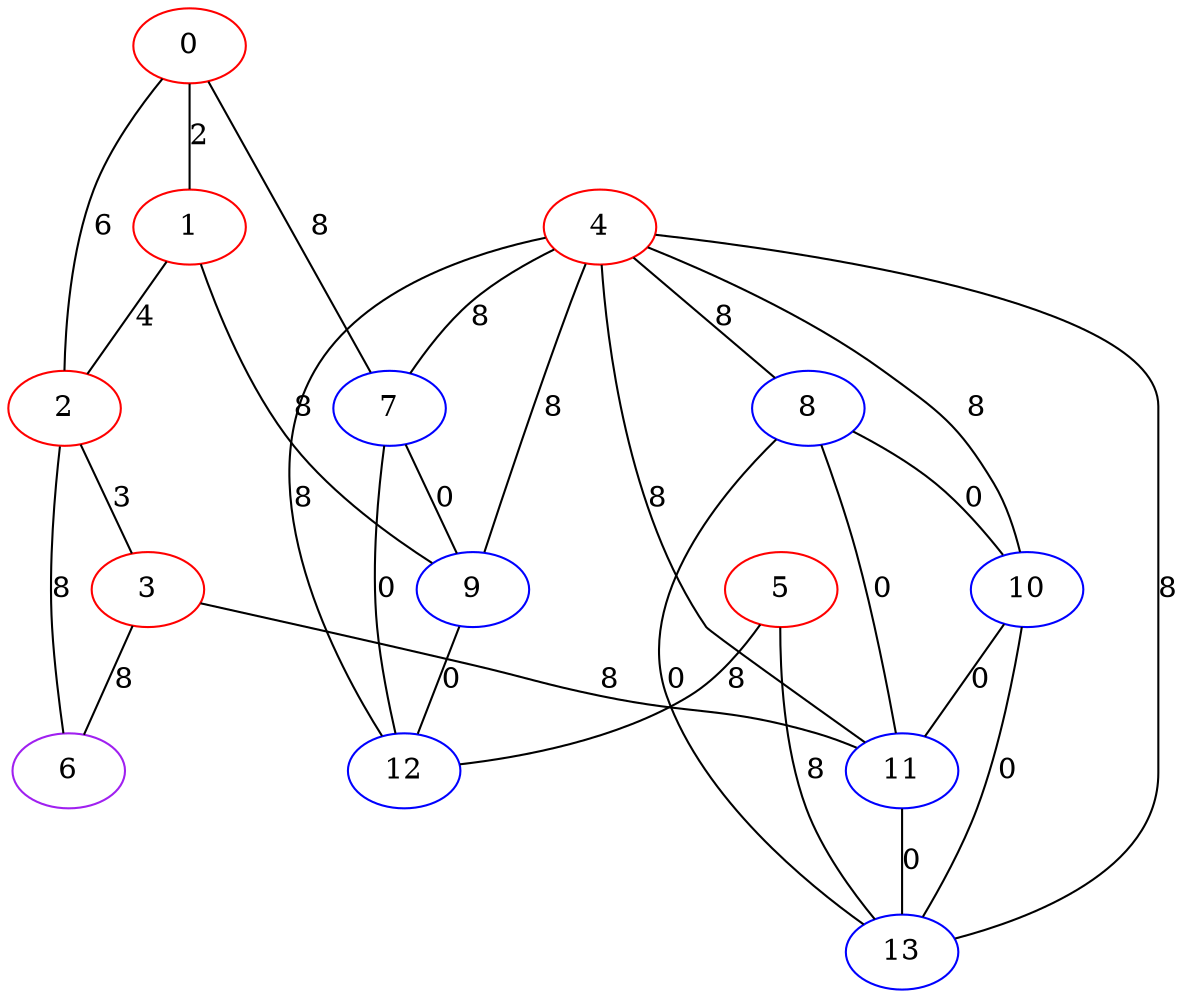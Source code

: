 graph "" {
0 [color=red, weight=1];
1 [color=red, weight=1];
2 [color=red, weight=1];
3 [color=red, weight=1];
4 [color=red, weight=1];
5 [color=red, weight=1];
6 [color=purple, weight=4];
7 [color=blue, weight=3];
8 [color=blue, weight=3];
9 [color=blue, weight=3];
10 [color=blue, weight=3];
11 [color=blue, weight=3];
12 [color=blue, weight=3];
13 [color=blue, weight=3];
0 -- 1  [key=0, label=2];
0 -- 2  [key=0, label=6];
0 -- 7  [key=0, label=8];
1 -- 9  [key=0, label=8];
1 -- 2  [key=0, label=4];
2 -- 3  [key=0, label=3];
2 -- 6  [key=0, label=8];
3 -- 11  [key=0, label=8];
3 -- 6  [key=0, label=8];
4 -- 7  [key=0, label=8];
4 -- 8  [key=0, label=8];
4 -- 9  [key=0, label=8];
4 -- 10  [key=0, label=8];
4 -- 11  [key=0, label=8];
4 -- 12  [key=0, label=8];
4 -- 13  [key=0, label=8];
5 -- 12  [key=0, label=8];
5 -- 13  [key=0, label=8];
7 -- 9  [key=0, label=0];
7 -- 12  [key=0, label=0];
8 -- 10  [key=0, label=0];
8 -- 11  [key=0, label=0];
8 -- 13  [key=0, label=0];
9 -- 12  [key=0, label=0];
10 -- 11  [key=0, label=0];
10 -- 13  [key=0, label=0];
11 -- 13  [key=0, label=0];
}
